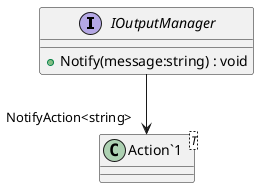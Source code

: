 @startuml
interface IOutputManager {
    + Notify(message:string) : void
}
class "Action`1"<T> {
}
IOutputManager --> "NotifyAction<string>" "Action`1"
@enduml

